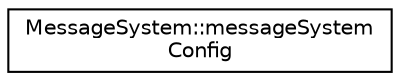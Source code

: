 digraph "Graphical Class Hierarchy"
{
 // LATEX_PDF_SIZE
  edge [fontname="Helvetica",fontsize="10",labelfontname="Helvetica",labelfontsize="10"];
  node [fontname="Helvetica",fontsize="10",shape=record];
  rankdir="LR";
  Node0 [label="MessageSystem::messageSystem\lConfig",height=0.2,width=0.4,color="black", fillcolor="white", style="filled",URL="$structMessageSystem_1_1messageSystemConfig.html",tooltip=" "];
}
